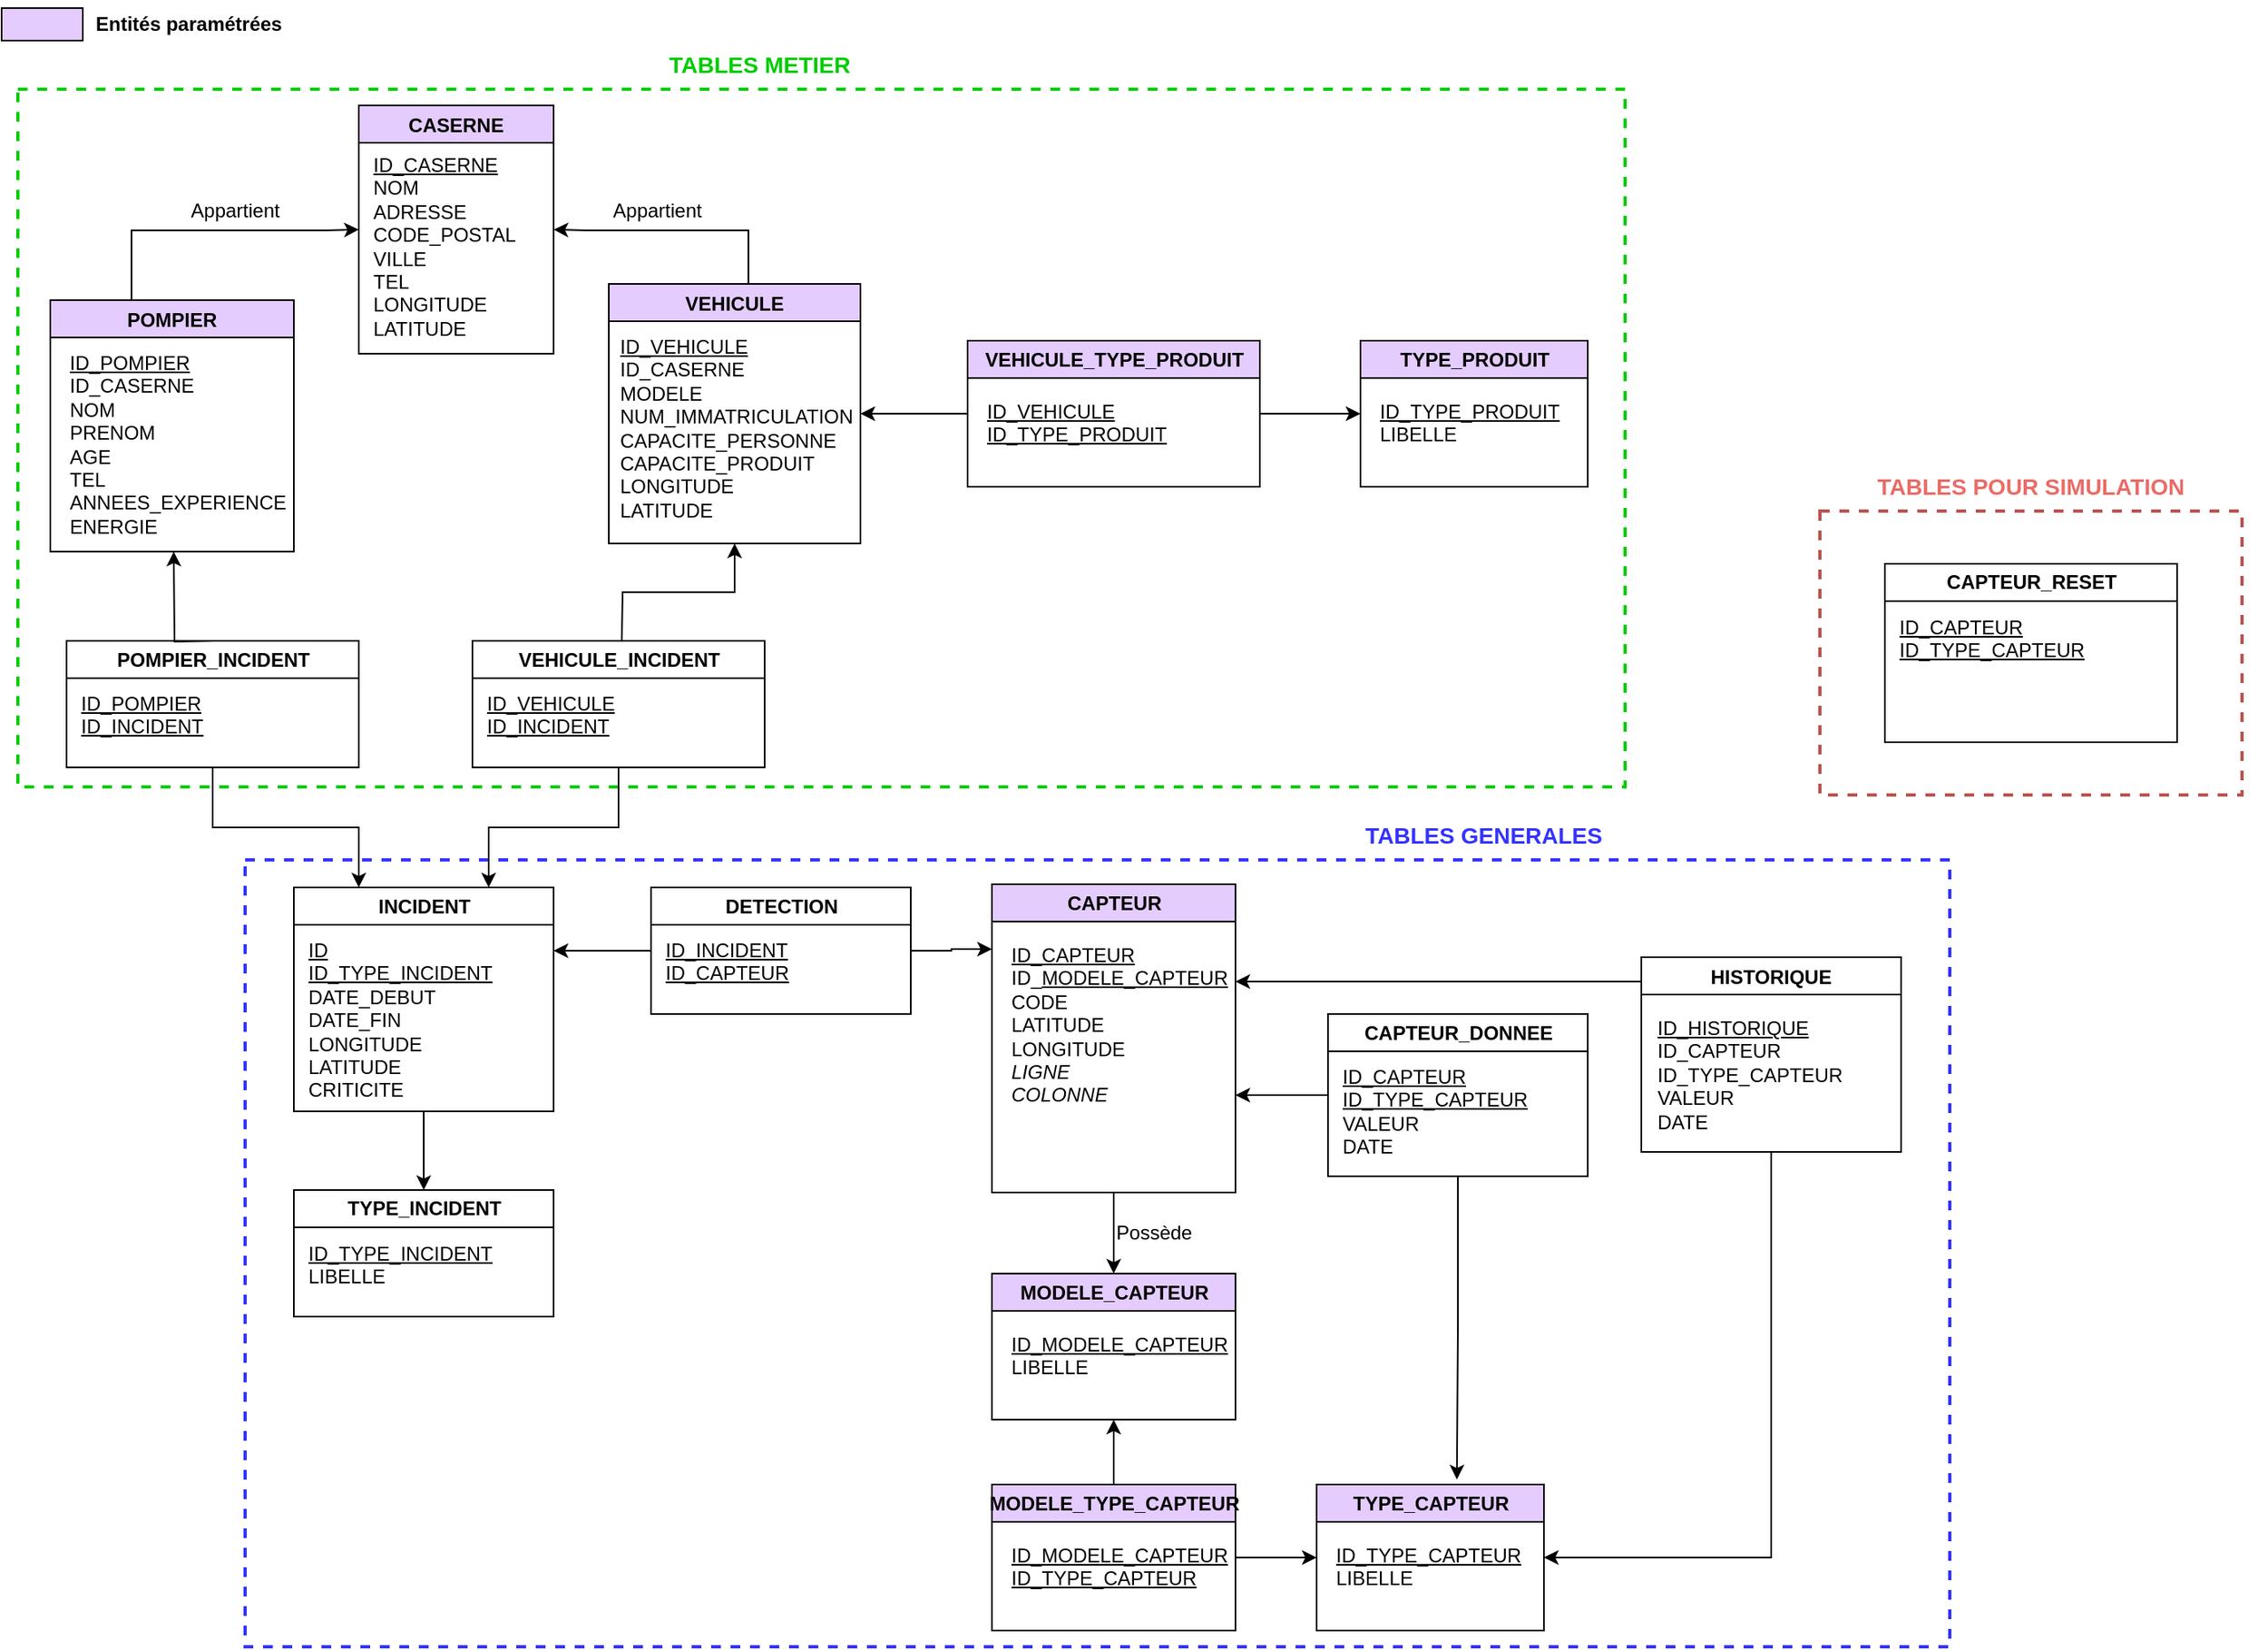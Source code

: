 <mxfile version="16.2.6" type="device"><diagram id="u2Nxqs_oV3LtUsY1vZVY" name="Page-1"><mxGraphModel dx="1102" dy="600" grid="1" gridSize="10" guides="1" tooltips="1" connect="1" arrows="1" fold="1" page="1" pageScale="1" pageWidth="827" pageHeight="1169" math="0" shadow="0"><root><mxCell id="0"/><mxCell id="1" parent="0"/><mxCell id="9hq3Z5Ot4ms0f1dW9VXi-3" value="" style="rounded=0;whiteSpace=wrap;html=1;fillColor=none;strokeWidth=2;dashed=1;strokeColor=#b85450;" vertex="1" parent="1"><mxGeometry x="1130" y="320" width="260" height="175" as="geometry"/></mxCell><mxCell id="rucxLjvYod35tvfgLi4Z-21" value="" style="rounded=0;whiteSpace=wrap;html=1;dashed=1;fontSize=14;fontColor=#00CC00;strokeColor=#00CC00;strokeWidth=2;fillColor=none;" parent="1" vertex="1"><mxGeometry x="20" y="60" width="990" height="430" as="geometry"/></mxCell><mxCell id="rucxLjvYod35tvfgLi4Z-19" value="" style="rounded=0;whiteSpace=wrap;html=1;fillColor=none;strokeColor=#3333FF;strokeWidth=2;dashed=1;" parent="1" vertex="1"><mxGeometry x="160" y="535" width="1050" height="485" as="geometry"/></mxCell><mxCell id="zqrPinWkNiEjcgO9aKut-1" value="CASERNE" style="swimlane;fillColor=#E5CCFF;" parent="1" vertex="1"><mxGeometry x="230" y="70" width="120" height="153" as="geometry"/></mxCell><mxCell id="zqrPinWkNiEjcgO9aKut-10" value="&lt;u&gt;ID_CASERNE&lt;/u&gt;&lt;div align=&quot;left&quot;&gt;NOM&lt;/div&gt;&lt;div align=&quot;left&quot;&gt;ADRESSE&lt;/div&gt;&lt;div align=&quot;left&quot;&gt;CODE_POSTAL&lt;br&gt;&lt;/div&gt;&lt;div align=&quot;left&quot;&gt;VILLE&lt;br&gt;&lt;/div&gt;&lt;div align=&quot;left&quot;&gt;TEL&lt;/div&gt;&lt;div align=&quot;left&quot;&gt;LONGITUDE&lt;/div&gt;&lt;div align=&quot;left&quot;&gt;LATITUDE&lt;br&gt;&lt;/div&gt;&lt;div align=&quot;left&quot;&gt;&lt;u&gt;&lt;br&gt;&lt;/u&gt;&lt;/div&gt;" style="text;html=1;align=left;verticalAlign=top;resizable=0;points=[];autosize=1;strokeColor=none;fillColor=none;" parent="zqrPinWkNiEjcgO9aKut-1" vertex="1"><mxGeometry x="7" y="23" width="100" height="130" as="geometry"/></mxCell><mxCell id="YEYuw8IOLWuIK2q0FcFB-3" style="edgeStyle=orthogonalEdgeStyle;rounded=0;orthogonalLoop=1;jettySize=auto;html=1;entryX=1;entryY=0.5;entryDx=0;entryDy=0;" parent="1" source="zqrPinWkNiEjcgO9aKut-2" target="zqrPinWkNiEjcgO9aKut-1" edge="1"><mxGeometry relative="1" as="geometry"><Array as="points"><mxPoint x="470" y="147"/><mxPoint x="370" y="147"/></Array></mxGeometry></mxCell><mxCell id="zqrPinWkNiEjcgO9aKut-2" value="VEHICULE" style="swimlane;startSize=23;fillColor=#E5CCFF;" parent="1" vertex="1"><mxGeometry x="384" y="180" width="155" height="160" as="geometry"/></mxCell><mxCell id="zqrPinWkNiEjcgO9aKut-12" value="&lt;div align=&quot;left&quot;&gt;&lt;u&gt;ID_VEHICULE&lt;/u&gt;&lt;/div&gt;&lt;div align=&quot;left&quot;&gt;ID_CASERNE&lt;u&gt;&lt;br&gt;&lt;/u&gt;&lt;/div&gt;&lt;div align=&quot;left&quot;&gt;MODELE&lt;/div&gt;&lt;div align=&quot;left&quot;&gt;NUM_IMMATRICULATION&lt;/div&gt;&lt;div align=&quot;left&quot;&gt;CAPACITE_PERSONNE&lt;/div&gt;&lt;div align=&quot;left&quot;&gt;CAPACITE_PRODUIT&lt;br&gt;&lt;/div&gt;&lt;div align=&quot;left&quot;&gt;LONGITUDE&lt;/div&gt;&lt;div align=&quot;left&quot;&gt;LATITUDE&lt;br&gt;&lt;/div&gt;&lt;div align=&quot;left&quot;&gt;&lt;br&gt;&lt;/div&gt;" style="text;html=1;align=left;verticalAlign=top;resizable=0;points=[];autosize=1;strokeColor=none;fillColor=none;" parent="zqrPinWkNiEjcgO9aKut-2" vertex="1"><mxGeometry x="5" y="25" width="150" height="130" as="geometry"/></mxCell><mxCell id="YEYuw8IOLWuIK2q0FcFB-1" style="edgeStyle=orthogonalEdgeStyle;rounded=0;orthogonalLoop=1;jettySize=auto;html=1;entryX=0;entryY=0.5;entryDx=0;entryDy=0;" parent="1" source="zqrPinWkNiEjcgO9aKut-6" target="zqrPinWkNiEjcgO9aKut-1" edge="1"><mxGeometry relative="1" as="geometry"><Array as="points"><mxPoint x="90" y="147"/><mxPoint x="210" y="147"/></Array></mxGeometry></mxCell><mxCell id="zqrPinWkNiEjcgO9aKut-6" value="POMPIER" style="swimlane;fillColor=#E5CCFF;" parent="1" vertex="1"><mxGeometry x="40" y="190" width="150" height="155" as="geometry"/></mxCell><mxCell id="zqrPinWkNiEjcgO9aKut-11" value="&lt;div align=&quot;left&quot;&gt;&lt;u&gt;ID_POMPIER&lt;/u&gt;&lt;/div&gt;&lt;div align=&quot;left&quot;&gt;ID_CASERNE&lt;u&gt;&lt;br&gt;&lt;/u&gt;&lt;/div&gt;&lt;div align=&quot;left&quot;&gt;NOM&lt;/div&gt;&lt;div align=&quot;left&quot;&gt;PRENOM&lt;/div&gt;&lt;div align=&quot;left&quot;&gt;AGE&lt;br&gt;&lt;/div&gt;&lt;div&gt;TEL&lt;/div&gt;&lt;div&gt;ANNEES_EXPERIENCE&lt;br&gt;&lt;/div&gt;&lt;div&gt;ENERGIE&lt;br&gt;&lt;/div&gt;" style="text;html=1;align=left;verticalAlign=top;resizable=0;points=[];autosize=1;strokeColor=none;fillColor=none;" parent="zqrPinWkNiEjcgO9aKut-6" vertex="1"><mxGeometry x="10" y="25" width="140" height="120" as="geometry"/></mxCell><mxCell id="YEYuw8IOLWuIK2q0FcFB-7" style="edgeStyle=orthogonalEdgeStyle;rounded=0;orthogonalLoop=1;jettySize=auto;html=1;exitX=0.5;exitY=0;exitDx=0;exitDy=0;entryX=0.5;entryY=1;entryDx=0;entryDy=0;" parent="1" edge="1"><mxGeometry relative="1" as="geometry"><mxPoint x="141" y="400" as="sourcePoint"/><mxPoint x="116" y="345" as="targetPoint"/></mxGeometry></mxCell><mxCell id="YEYuw8IOLWuIK2q0FcFB-10" style="edgeStyle=orthogonalEdgeStyle;rounded=0;orthogonalLoop=1;jettySize=auto;html=1;" parent="1" target="zqrPinWkNiEjcgO9aKut-2" edge="1"><mxGeometry relative="1" as="geometry"><mxPoint x="392" y="400" as="sourcePoint"/><mxPoint x="437" y="350" as="targetPoint"/></mxGeometry></mxCell><mxCell id="YEYuw8IOLWuIK2q0FcFB-12" style="edgeStyle=orthogonalEdgeStyle;rounded=0;orthogonalLoop=1;jettySize=auto;html=1;exitX=0.5;exitY=1;exitDx=0;exitDy=0;entryX=0.75;entryY=0;entryDx=0;entryDy=0;" parent="1" source="zqrPinWkNiEjcgO9aKut-18" target="YEYuw8IOLWuIK2q0FcFB-5" edge="1"><mxGeometry relative="1" as="geometry"/></mxCell><mxCell id="zqrPinWkNiEjcgO9aKut-18" value="VEHICULE_INCIDENT" style="swimlane;fontFamily=Helvetica;fontSize=12;fontColor=default;fillColor=none;gradientColor=none;html=1;startSize=23;" parent="1" vertex="1"><mxGeometry x="300" y="400" width="180" height="78" as="geometry"/></mxCell><mxCell id="zqrPinWkNiEjcgO9aKut-26" value="&lt;div align=&quot;left&quot;&gt;&lt;u&gt;ID_VEHICULE&lt;/u&gt;&lt;/div&gt;&lt;div align=&quot;left&quot;&gt;&lt;u&gt;ID_INCIDENT&lt;br&gt;&lt;/u&gt;&lt;/div&gt;" style="text;html=1;align=left;verticalAlign=top;resizable=0;points=[];autosize=1;strokeColor=none;fillColor=none;" parent="zqrPinWkNiEjcgO9aKut-18" vertex="1"><mxGeometry x="7" y="25" width="90" height="30" as="geometry"/></mxCell><mxCell id="rucxLjvYod35tvfgLi4Z-6" style="edgeStyle=orthogonalEdgeStyle;rounded=0;orthogonalLoop=1;jettySize=auto;html=1;entryX=0.5;entryY=0;entryDx=0;entryDy=0;" parent="1" source="zqrPinWkNiEjcgO9aKut-32" target="rucxLjvYod35tvfgLi4Z-4" edge="1"><mxGeometry relative="1" as="geometry"/></mxCell><mxCell id="zqrPinWkNiEjcgO9aKut-32" value="CAPTEUR" style="swimlane;fontFamily=Helvetica;fontSize=12;fontColor=default;fillColor=#E5CCFF;gradientColor=none;html=1;" parent="1" vertex="1"><mxGeometry x="620" y="550" width="150" height="190" as="geometry"/></mxCell><mxCell id="zqrPinWkNiEjcgO9aKut-33" value="&lt;div align=&quot;left&quot;&gt;&lt;u&gt;ID_CAPTEUR&lt;/u&gt;&lt;/div&gt;&lt;div align=&quot;left&quot;&gt;ID_&lt;u&gt;MODELE_CAPTEUR&lt;br&gt;&lt;/u&gt;&lt;/div&gt;&lt;div align=&quot;left&quot;&gt;CODE&lt;/div&gt;&lt;div&gt;LATITUDE&lt;/div&gt;&lt;div&gt;LONGITUDE&lt;/div&gt;&lt;div&gt;&lt;i&gt;LIGNE&lt;/i&gt;&lt;/div&gt;&lt;div&gt;&lt;i&gt;COLONNE&lt;/i&gt;&lt;/div&gt;&lt;div&gt;&lt;br&gt;&lt;/div&gt;&lt;div&gt;&lt;br&gt;&lt;/div&gt;" style="text;html=1;align=left;verticalAlign=top;resizable=0;points=[];autosize=1;strokeColor=none;fillColor=none;" parent="zqrPinWkNiEjcgO9aKut-32" vertex="1"><mxGeometry x="10" y="30" width="140" height="130" as="geometry"/></mxCell><mxCell id="rucxLjvYod35tvfgLi4Z-10" style="edgeStyle=orthogonalEdgeStyle;rounded=0;orthogonalLoop=1;jettySize=auto;html=1;" parent="1" source="zqrPinWkNiEjcgO9aKut-46" target="rucxLjvYod35tvfgLi4Z-4" edge="1"><mxGeometry relative="1" as="geometry"/></mxCell><mxCell id="rucxLjvYod35tvfgLi4Z-11" style="edgeStyle=orthogonalEdgeStyle;rounded=0;orthogonalLoop=1;jettySize=auto;html=1;" parent="1" source="zqrPinWkNiEjcgO9aKut-46" target="rucxLjvYod35tvfgLi4Z-7" edge="1"><mxGeometry relative="1" as="geometry"><mxPoint x="760" y="950" as="sourcePoint"/><mxPoint x="820" y="960" as="targetPoint"/><Array as="points"/></mxGeometry></mxCell><mxCell id="zqrPinWkNiEjcgO9aKut-46" value="MODELE_TYPE_CAPTEUR" style="swimlane;fontFamily=Helvetica;fontSize=12;fontColor=default;fillColor=#E5CCFF;gradientColor=none;html=1;" parent="1" vertex="1"><mxGeometry x="620" y="920" width="150" height="90" as="geometry"/></mxCell><mxCell id="zqrPinWkNiEjcgO9aKut-47" value="&lt;div align=&quot;left&quot;&gt;&lt;u&gt;ID_MODELE_CAPTEUR&lt;/u&gt;&lt;/div&gt;&lt;u&gt;ID_TYPE_CAPTEUR&lt;/u&gt;&lt;br&gt;&lt;div&gt;&lt;br&gt;&lt;/div&gt;&lt;div&gt;&lt;br&gt;&lt;/div&gt;" style="text;html=1;align=left;verticalAlign=top;resizable=0;points=[];autosize=1;strokeColor=none;fillColor=none;" parent="zqrPinWkNiEjcgO9aKut-46" vertex="1"><mxGeometry x="10" y="30" width="140" height="60" as="geometry"/></mxCell><mxCell id="rucxLjvYod35tvfgLi4Z-1" style="edgeStyle=orthogonalEdgeStyle;rounded=0;orthogonalLoop=1;jettySize=auto;html=1;exitX=0.125;exitY=0.125;exitDx=0;exitDy=0;exitPerimeter=0;" parent="1" source="zqrPinWkNiEjcgO9aKut-54" edge="1"><mxGeometry relative="1" as="geometry"><mxPoint x="770" y="610" as="targetPoint"/></mxGeometry></mxCell><mxCell id="ojX9lFf4ETIFgb8S15iy-1" style="edgeStyle=orthogonalEdgeStyle;rounded=0;orthogonalLoop=1;jettySize=auto;html=1;exitX=0.5;exitY=1;exitDx=0;exitDy=0;entryX=1;entryY=0.5;entryDx=0;entryDy=0;" parent="1" source="zqrPinWkNiEjcgO9aKut-54" target="rucxLjvYod35tvfgLi4Z-7" edge="1"><mxGeometry relative="1" as="geometry"/></mxCell><mxCell id="zqrPinWkNiEjcgO9aKut-54" value="HISTORIQUE" style="swimlane;startSize=23;" parent="1" vertex="1"><mxGeometry x="1020" y="595" width="160" height="120" as="geometry"/></mxCell><mxCell id="zqrPinWkNiEjcgO9aKut-55" value="&lt;div align=&quot;left&quot;&gt;&lt;u&gt;ID_HISTORIQUE&lt;/u&gt;&lt;/div&gt;&lt;div align=&quot;left&quot;&gt;ID_CAPTEUR&lt;u&gt;&lt;br&gt;&lt;/u&gt;&lt;/div&gt;&lt;div&gt;ID_TYPE_CAPTEUR&lt;br&gt;&lt;div&gt;VALEUR&lt;/div&gt;&lt;div&gt;DATE&lt;/div&gt;&lt;/div&gt;" style="text;html=1;align=left;verticalAlign=top;resizable=0;points=[];autosize=1;strokeColor=none;fillColor=none;" parent="zqrPinWkNiEjcgO9aKut-54" vertex="1"><mxGeometry x="8" y="30" width="120" height="80" as="geometry"/></mxCell><mxCell id="zqrPinWkNiEjcgO9aKut-61" value="" style="rounded=0;whiteSpace=wrap;html=1;fontFamily=Helvetica;fontSize=12;fontColor=default;fillColor=#E5CCFF;gradientColor=none;" parent="1" vertex="1"><mxGeometry x="10" y="10" width="50" height="20" as="geometry"/></mxCell><mxCell id="zqrPinWkNiEjcgO9aKut-62" value="Entités paramétrées" style="text;html=1;strokeColor=none;fillColor=none;align=left;verticalAlign=middle;whiteSpace=wrap;rounded=0;fontFamily=Helvetica;fontSize=12;fontColor=default;fontStyle=1" parent="1" vertex="1"><mxGeometry x="66" y="5" width="140" height="30" as="geometry"/></mxCell><mxCell id="YEYuw8IOLWuIK2q0FcFB-2" value="Appartient" style="text;html=1;strokeColor=none;fillColor=none;align=center;verticalAlign=middle;whiteSpace=wrap;rounded=0;" parent="1" vertex="1"><mxGeometry x="124" y="120" width="60" height="30" as="geometry"/></mxCell><mxCell id="YEYuw8IOLWuIK2q0FcFB-4" value="Appartient" style="text;html=1;strokeColor=none;fillColor=none;align=center;verticalAlign=middle;whiteSpace=wrap;rounded=0;" parent="1" vertex="1"><mxGeometry x="384" y="120" width="60" height="30" as="geometry"/></mxCell><mxCell id="YEYuw8IOLWuIK2q0FcFB-5" value="INCIDENT" style="swimlane;fontFamily=Helvetica;fontSize=12;fontColor=default;fillColor=none;gradientColor=none;html=1;" parent="1" vertex="1"><mxGeometry x="190" y="552" width="160" height="138" as="geometry"/></mxCell><mxCell id="YEYuw8IOLWuIK2q0FcFB-6" value="&lt;div align=&quot;left&quot;&gt;&lt;u&gt;ID&lt;/u&gt;&lt;/div&gt;&lt;div align=&quot;left&quot;&gt;&lt;u&gt;ID_TYPE_INCIDENT&lt;/u&gt;&lt;br&gt;&lt;/div&gt;&lt;div&gt;DATE_DEBUT&lt;/div&gt;&lt;div&gt;DATE_FIN&lt;/div&gt;&lt;div&gt;LONGITUDE&lt;/div&gt;&lt;div&gt;LATITUDE&lt;br&gt;&lt;/div&gt;&lt;div&gt;CRITICITE&lt;br&gt;&lt;/div&gt;" style="text;html=1;align=left;verticalAlign=top;resizable=0;points=[];autosize=1;strokeColor=none;fillColor=none;" parent="YEYuw8IOLWuIK2q0FcFB-5" vertex="1"><mxGeometry x="7" y="25" width="120" height="100" as="geometry"/></mxCell><mxCell id="YEYuw8IOLWuIK2q0FcFB-11" style="edgeStyle=orthogonalEdgeStyle;rounded=0;orthogonalLoop=1;jettySize=auto;html=1;exitX=0.5;exitY=1;exitDx=0;exitDy=0;entryX=0.25;entryY=0;entryDx=0;entryDy=0;" parent="1" source="YEYuw8IOLWuIK2q0FcFB-8" target="YEYuw8IOLWuIK2q0FcFB-5" edge="1"><mxGeometry relative="1" as="geometry"/></mxCell><mxCell id="YEYuw8IOLWuIK2q0FcFB-8" value="POMPIER_INCIDENT" style="swimlane;fontFamily=Helvetica;fontSize=12;fontColor=default;fillColor=none;gradientColor=none;html=1;startSize=23;" parent="1" vertex="1"><mxGeometry x="50" y="400" width="180" height="78" as="geometry"/></mxCell><mxCell id="YEYuw8IOLWuIK2q0FcFB-9" value="&lt;div align=&quot;left&quot;&gt;&lt;u&gt;ID_POMPIER&lt;/u&gt;&lt;/div&gt;&lt;div align=&quot;left&quot;&gt;&lt;u&gt;ID_INCIDENT&lt;/u&gt;&lt;/div&gt;" style="text;html=1;align=left;verticalAlign=top;resizable=0;points=[];autosize=1;strokeColor=none;fillColor=none;" parent="YEYuw8IOLWuIK2q0FcFB-8" vertex="1"><mxGeometry x="7" y="25" width="80" height="30" as="geometry"/></mxCell><mxCell id="YEYuw8IOLWuIK2q0FcFB-15" style="edgeStyle=orthogonalEdgeStyle;rounded=0;orthogonalLoop=1;jettySize=auto;html=1;" parent="1" source="YEYuw8IOLWuIK2q0FcFB-13" edge="1"><mxGeometry relative="1" as="geometry"><mxPoint x="350" y="591" as="targetPoint"/></mxGeometry></mxCell><mxCell id="YEYuw8IOLWuIK2q0FcFB-16" style="edgeStyle=orthogonalEdgeStyle;rounded=0;orthogonalLoop=1;jettySize=auto;html=1;" parent="1" source="YEYuw8IOLWuIK2q0FcFB-13" target="zqrPinWkNiEjcgO9aKut-32" edge="1"><mxGeometry relative="1" as="geometry"><mxPoint x="620" y="590" as="targetPoint"/><mxPoint x="570" y="591" as="sourcePoint"/><Array as="points"><mxPoint x="595" y="591"/><mxPoint x="595" y="590"/></Array></mxGeometry></mxCell><mxCell id="YEYuw8IOLWuIK2q0FcFB-13" value="DETECTION" style="swimlane;fontFamily=Helvetica;fontSize=12;fontColor=default;fillColor=none;gradientColor=none;html=1;" parent="1" vertex="1"><mxGeometry x="410" y="552" width="160" height="78" as="geometry"/></mxCell><mxCell id="YEYuw8IOLWuIK2q0FcFB-14" value="&lt;div&gt;&lt;u&gt;ID_INCIDENT&lt;/u&gt;&lt;/div&gt;&lt;div&gt;&lt;u&gt;ID_CAPTEUR&lt;/u&gt;&lt;br&gt;&lt;/div&gt;" style="text;html=1;align=left;verticalAlign=top;resizable=0;points=[];autosize=1;strokeColor=none;fillColor=none;" parent="YEYuw8IOLWuIK2q0FcFB-13" vertex="1"><mxGeometry x="7" y="25" width="90" height="30" as="geometry"/></mxCell><mxCell id="YEYuw8IOLWuIK2q0FcFB-20" value="Possède" style="text;html=1;strokeColor=none;fillColor=none;align=center;verticalAlign=middle;whiteSpace=wrap;rounded=0;" parent="1" vertex="1"><mxGeometry x="690" y="750" width="60" height="30" as="geometry"/></mxCell><mxCell id="rucxLjvYod35tvfgLi4Z-4" value="MODELE_CAPTEUR" style="swimlane;fontFamily=Helvetica;fontSize=12;fontColor=default;fillColor=#E5CCFF;gradientColor=none;html=1;" parent="1" vertex="1"><mxGeometry x="620" y="790" width="150" height="90" as="geometry"/></mxCell><mxCell id="rucxLjvYod35tvfgLi4Z-5" value="&lt;div align=&quot;left&quot;&gt;&lt;u&gt;ID_MODELE_CAPTEUR&lt;/u&gt;&lt;/div&gt;LIBELLE&lt;br&gt;&lt;div&gt;&lt;br&gt;&lt;/div&gt;&lt;div&gt;&lt;br&gt;&lt;/div&gt;" style="text;html=1;align=left;verticalAlign=top;resizable=0;points=[];autosize=1;strokeColor=none;fillColor=none;" parent="rucxLjvYod35tvfgLi4Z-4" vertex="1"><mxGeometry x="10" y="30" width="140" height="60" as="geometry"/></mxCell><mxCell id="rucxLjvYod35tvfgLi4Z-7" value="TYPE_CAPTEUR" style="swimlane;fontFamily=Helvetica;fontSize=12;fontColor=default;fillColor=#E5CCFF;gradientColor=none;html=1;" parent="1" vertex="1"><mxGeometry x="820" y="920" width="140" height="90" as="geometry"/></mxCell><mxCell id="rucxLjvYod35tvfgLi4Z-8" value="&lt;div align=&quot;left&quot;&gt;&lt;u&gt;ID_TYPE_CAPTEUR&lt;/u&gt;&lt;/div&gt;LIBELLE&lt;br&gt;&lt;div&gt;&lt;br&gt;&lt;/div&gt;&lt;div&gt;&lt;br&gt;&lt;/div&gt;" style="text;html=1;align=left;verticalAlign=top;resizable=0;points=[];autosize=1;strokeColor=none;fillColor=none;" parent="rucxLjvYod35tvfgLi4Z-7" vertex="1"><mxGeometry x="10" y="30" width="120" height="60" as="geometry"/></mxCell><mxCell id="rucxLjvYod35tvfgLi4Z-16" style="edgeStyle=orthogonalEdgeStyle;rounded=0;orthogonalLoop=1;jettySize=auto;html=1;" parent="1" source="rucxLjvYod35tvfgLi4Z-14" edge="1"><mxGeometry relative="1" as="geometry"><mxPoint x="770" y="680" as="targetPoint"/></mxGeometry></mxCell><mxCell id="rucxLjvYod35tvfgLi4Z-18" style="edgeStyle=orthogonalEdgeStyle;rounded=0;orthogonalLoop=1;jettySize=auto;html=1;entryX=0.617;entryY=-0.035;entryDx=0;entryDy=0;entryPerimeter=0;" parent="1" source="rucxLjvYod35tvfgLi4Z-14" target="rucxLjvYod35tvfgLi4Z-7" edge="1"><mxGeometry relative="1" as="geometry"/></mxCell><mxCell id="rucxLjvYod35tvfgLi4Z-14" value="CAPTEUR_DONNEE" style="swimlane;fontFamily=Helvetica;fontSize=12;fontColor=default;fillColor=none;gradientColor=none;html=1;" parent="1" vertex="1"><mxGeometry x="827" y="630" width="160" height="100" as="geometry"/></mxCell><mxCell id="rucxLjvYod35tvfgLi4Z-15" value="&lt;div&gt;&lt;u&gt;ID_CAPTEUR&lt;/u&gt;&lt;/div&gt;&lt;div&gt;&lt;u&gt;ID_TYPE_CAPTEUR&lt;/u&gt;&lt;/div&gt;&lt;div&gt;VALEUR&lt;/div&gt;&lt;div&gt;DATE&lt;u&gt;&lt;br&gt;&lt;/u&gt;&lt;/div&gt;" style="text;html=1;align=left;verticalAlign=top;resizable=0;points=[];autosize=1;strokeColor=none;fillColor=none;" parent="rucxLjvYod35tvfgLi4Z-14" vertex="1"><mxGeometry x="7" y="25" width="120" height="60" as="geometry"/></mxCell><mxCell id="rucxLjvYod35tvfgLi4Z-20" value="TABLES GENERALES" style="text;html=1;strokeColor=none;fillColor=none;align=center;verticalAlign=middle;whiteSpace=wrap;rounded=0;dashed=1;fontStyle=1;fontSize=14;fontColor=#3333FF;" parent="1" vertex="1"><mxGeometry x="840" y="505" width="166" height="30" as="geometry"/></mxCell><mxCell id="rucxLjvYod35tvfgLi4Z-22" value="TABLES METIER" style="text;html=1;strokeColor=none;fillColor=none;align=center;verticalAlign=middle;whiteSpace=wrap;rounded=0;dashed=1;fontStyle=1;fontSize=14;fontColor=#00CC00;" parent="1" vertex="1"><mxGeometry x="394" y="30" width="166" height="30" as="geometry"/></mxCell><mxCell id="rucxLjvYod35tvfgLi4Z-29" style="edgeStyle=orthogonalEdgeStyle;rounded=0;orthogonalLoop=1;jettySize=auto;html=1;exitX=0.5;exitY=1;exitDx=0;exitDy=0;entryX=0.5;entryY=0;entryDx=0;entryDy=0;fontSize=14;fontColor=#00CC00;" parent="1" source="YEYuw8IOLWuIK2q0FcFB-5" target="rucxLjvYod35tvfgLi4Z-26" edge="1"><mxGeometry relative="1" as="geometry"><mxPoint x="270" y="804" as="sourcePoint"/></mxGeometry></mxCell><mxCell id="rucxLjvYod35tvfgLi4Z-26" value="TYPE_INCIDENT" style="swimlane;fontFamily=Helvetica;fontSize=12;fontColor=default;fillColor=none;gradientColor=none;html=1;startSize=23;" parent="1" vertex="1"><mxGeometry x="190" y="738.5" width="160" height="78" as="geometry"/></mxCell><mxCell id="rucxLjvYod35tvfgLi4Z-27" value="&lt;div align=&quot;left&quot;&gt;&lt;u&gt;ID_TYPE_INCIDENT&lt;/u&gt;&lt;/div&gt;LIBELLE" style="text;html=1;align=left;verticalAlign=top;resizable=0;points=[];autosize=1;strokeColor=none;fillColor=none;" parent="rucxLjvYod35tvfgLi4Z-26" vertex="1"><mxGeometry x="7" y="25" width="120" height="30" as="geometry"/></mxCell><mxCell id="StVijLuI7MDC6LhL6j0R-1" style="edgeStyle=orthogonalEdgeStyle;rounded=0;orthogonalLoop=1;jettySize=auto;html=1;" parent="1" source="StVijLuI7MDC6LhL6j0R-2" target="StVijLuI7MDC6LhL6j0R-4" edge="1"><mxGeometry relative="1" as="geometry"><mxPoint x="740" y="210" as="sourcePoint"/><mxPoint x="800" y="220" as="targetPoint"/><Array as="points"/></mxGeometry></mxCell><mxCell id="StVijLuI7MDC6LhL6j0R-6" style="edgeStyle=orthogonalEdgeStyle;rounded=0;orthogonalLoop=1;jettySize=auto;html=1;" parent="1" source="StVijLuI7MDC6LhL6j0R-2" target="zqrPinWkNiEjcgO9aKut-2" edge="1"><mxGeometry relative="1" as="geometry"/></mxCell><mxCell id="StVijLuI7MDC6LhL6j0R-2" value="VEHICULE_TYPE_PRODUIT" style="swimlane;fontFamily=Helvetica;fontSize=12;fontColor=default;fillColor=#E5CCFF;gradientColor=none;html=1;" parent="1" vertex="1"><mxGeometry x="605" y="215" width="180" height="90" as="geometry"/></mxCell><mxCell id="StVijLuI7MDC6LhL6j0R-3" value="&lt;div align=&quot;left&quot;&gt;&lt;u&gt;ID_VEHICULE&lt;/u&gt;&lt;/div&gt;&lt;u&gt;ID_TYPE_PRODUIT&lt;/u&gt;&lt;br&gt;&lt;div&gt;&lt;br&gt;&lt;/div&gt;&lt;div&gt;&lt;br&gt;&lt;/div&gt;" style="text;html=1;align=left;verticalAlign=top;resizable=0;points=[];autosize=1;strokeColor=none;fillColor=none;" parent="StVijLuI7MDC6LhL6j0R-2" vertex="1"><mxGeometry x="10" y="30" width="120" height="60" as="geometry"/></mxCell><mxCell id="StVijLuI7MDC6LhL6j0R-4" value="TYPE_PRODUIT" style="swimlane;fontFamily=Helvetica;fontSize=12;fontColor=default;fillColor=#E5CCFF;gradientColor=none;html=1;" parent="1" vertex="1"><mxGeometry x="847" y="215" width="140" height="90" as="geometry"/></mxCell><mxCell id="StVijLuI7MDC6LhL6j0R-5" value="&lt;div align=&quot;left&quot;&gt;&lt;u&gt;ID_TYPE_PRODUIT&lt;/u&gt;&lt;/div&gt;LIBELLE&lt;br&gt;&lt;div&gt;&lt;br&gt;&lt;/div&gt;&lt;div&gt;&lt;br&gt;&lt;/div&gt;" style="text;html=1;align=left;verticalAlign=top;resizable=0;points=[];autosize=1;strokeColor=none;fillColor=none;" parent="StVijLuI7MDC6LhL6j0R-4" vertex="1"><mxGeometry x="10" y="30" width="120" height="60" as="geometry"/></mxCell><mxCell id="9hq3Z5Ot4ms0f1dW9VXi-1" value="CAPTEUR_RESET" style="swimlane;fontFamily=Helvetica;fontSize=12;fontColor=default;fillColor=none;gradientColor=none;html=1;" vertex="1" parent="1"><mxGeometry x="1170" y="352.5" width="180" height="110" as="geometry"/></mxCell><mxCell id="9hq3Z5Ot4ms0f1dW9VXi-2" value="&lt;div&gt;&lt;u&gt;ID_CAPTEUR&lt;/u&gt;&lt;/div&gt;&lt;div&gt;&lt;u&gt;ID_TYPE_CAPTEUR&lt;/u&gt;&lt;/div&gt;" style="text;html=1;align=left;verticalAlign=top;resizable=0;points=[];autosize=1;strokeColor=none;fillColor=none;" vertex="1" parent="9hq3Z5Ot4ms0f1dW9VXi-1"><mxGeometry x="7" y="25" width="120" height="30" as="geometry"/></mxCell><mxCell id="9hq3Z5Ot4ms0f1dW9VXi-4" value="TABLES POUR SIMULATION" style="text;html=1;strokeColor=none;fillColor=none;align=center;verticalAlign=middle;whiteSpace=wrap;rounded=0;dashed=1;fontStyle=1;fontSize=14;fontColor=#EA6B66;" vertex="1" parent="1"><mxGeometry x="1115" y="290" width="290" height="30" as="geometry"/></mxCell></root></mxGraphModel></diagram></mxfile>